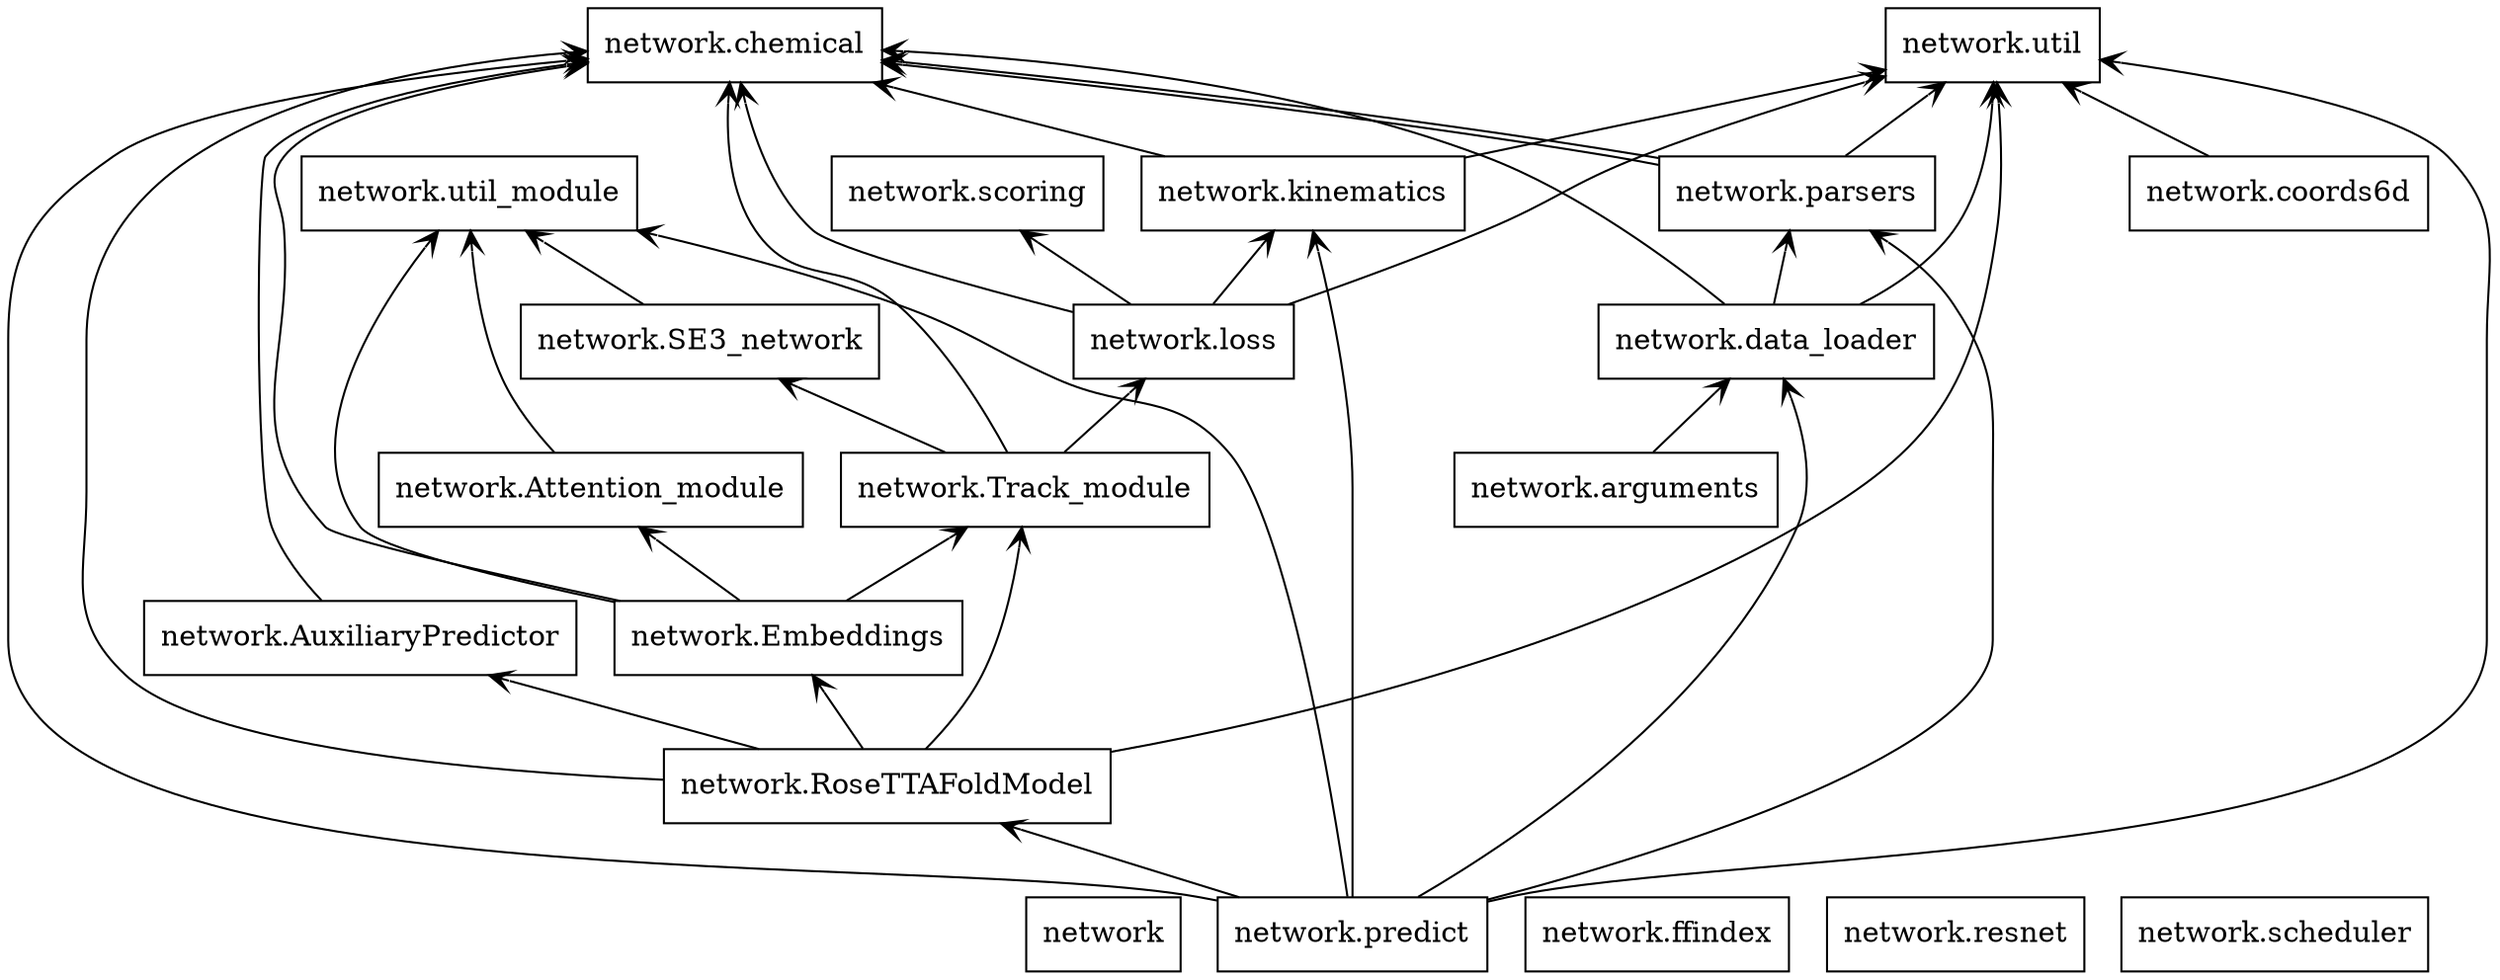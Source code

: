 digraph "packages" {
rankdir=BT
charset="utf-8"
"network" [color="black", label=<network>, shape="box", style="solid"];
"network.Attention_module" [color="black", label=<network.Attention_module>, shape="box", style="solid"];
"network.AuxiliaryPredictor" [color="black", label=<network.AuxiliaryPredictor>, shape="box", style="solid"];
"network.Embeddings" [color="black", label=<network.Embeddings>, shape="box", style="solid"];
"network.RoseTTAFoldModel" [color="black", label=<network.RoseTTAFoldModel>, shape="box", style="solid"];
"network.SE3_network" [color="black", label=<network.SE3_network>, shape="box", style="solid"];
"network.Track_module" [color="black", label=<network.Track_module>, shape="box", style="solid"];
"network.arguments" [color="black", label=<network.arguments>, shape="box", style="solid"];
"network.chemical" [color="black", label=<network.chemical>, shape="box", style="solid"];
"network.coords6d" [color="black", label=<network.coords6d>, shape="box", style="solid"];
"network.data_loader" [color="black", label=<network.data_loader>, shape="box", style="solid"];
"network.ffindex" [color="black", label=<network.ffindex>, shape="box", style="solid"];
"network.kinematics" [color="black", label=<network.kinematics>, shape="box", style="solid"];
"network.loss" [color="black", label=<network.loss>, shape="box", style="solid"];
"network.parsers" [color="black", label=<network.parsers>, shape="box", style="solid"];
"network.predict" [color="black", label=<network.predict>, shape="box", style="solid"];
"network.resnet" [color="black", label=<network.resnet>, shape="box", style="solid"];
"network.scheduler" [color="black", label=<network.scheduler>, shape="box", style="solid"];
"network.scoring" [color="black", label=<network.scoring>, shape="box", style="solid"];
"network.util" [color="black", label=<network.util>, shape="box", style="solid"];
"network.util_module" [color="black", label=<network.util_module>, shape="box", style="solid"];
"network.Attention_module" -> "network.util_module" [arrowhead="open", arrowtail="none"];
"network.AuxiliaryPredictor" -> "network.chemical" [arrowhead="open", arrowtail="none"];
"network.Embeddings" -> "network.Attention_module" [arrowhead="open", arrowtail="none"];
"network.Embeddings" -> "network.Track_module" [arrowhead="open", arrowtail="none"];
"network.Embeddings" -> "network.chemical" [arrowhead="open", arrowtail="none"];
"network.Embeddings" -> "network.util_module" [arrowhead="open", arrowtail="none"];
"network.RoseTTAFoldModel" -> "network.AuxiliaryPredictor" [arrowhead="open", arrowtail="none"];
"network.RoseTTAFoldModel" -> "network.Embeddings" [arrowhead="open", arrowtail="none"];
"network.RoseTTAFoldModel" -> "network.Track_module" [arrowhead="open", arrowtail="none"];
"network.RoseTTAFoldModel" -> "network.chemical" [arrowhead="open", arrowtail="none"];
"network.RoseTTAFoldModel" -> "network.util" [arrowhead="open", arrowtail="none"];
"network.SE3_network" -> "network.util_module" [arrowhead="open", arrowtail="none"];
"network.Track_module" -> "network.SE3_network" [arrowhead="open", arrowtail="none"];
"network.Track_module" -> "network.chemical" [arrowhead="open", arrowtail="none"];
"network.Track_module" -> "network.loss" [arrowhead="open", arrowtail="none"];
"network.arguments" -> "network.data_loader" [arrowhead="open", arrowtail="none"];
"network.coords6d" -> "network.util" [arrowhead="open", arrowtail="none"];
"network.data_loader" -> "network.chemical" [arrowhead="open", arrowtail="none"];
"network.data_loader" -> "network.parsers" [arrowhead="open", arrowtail="none"];
"network.data_loader" -> "network.util" [arrowhead="open", arrowtail="none"];
"network.kinematics" -> "network.chemical" [arrowhead="open", arrowtail="none"];
"network.kinematics" -> "network.util" [arrowhead="open", arrowtail="none"];
"network.loss" -> "network.chemical" [arrowhead="open", arrowtail="none"];
"network.loss" -> "network.kinematics" [arrowhead="open", arrowtail="none"];
"network.loss" -> "network.scoring" [arrowhead="open", arrowtail="none"];
"network.loss" -> "network.util" [arrowhead="open", arrowtail="none"];
"network.parsers" -> "network.chemical" [arrowhead="open", arrowtail="none"];
"network.parsers" -> "network.chemical" [arrowhead="open", arrowtail="none"];
"network.parsers" -> "network.util" [arrowhead="open", arrowtail="none"];
"network.predict" -> "network.RoseTTAFoldModel" [arrowhead="open", arrowtail="none"];
"network.predict" -> "network.chemical" [arrowhead="open", arrowtail="none"];
"network.predict" -> "network.data_loader" [arrowhead="open", arrowtail="none"];
"network.predict" -> "network.kinematics" [arrowhead="open", arrowtail="none"];
"network.predict" -> "network.parsers" [arrowhead="open", arrowtail="none"];
"network.predict" -> "network.util" [arrowhead="open", arrowtail="none"];
"network.predict" -> "network.util_module" [arrowhead="open", arrowtail="none"];
}
